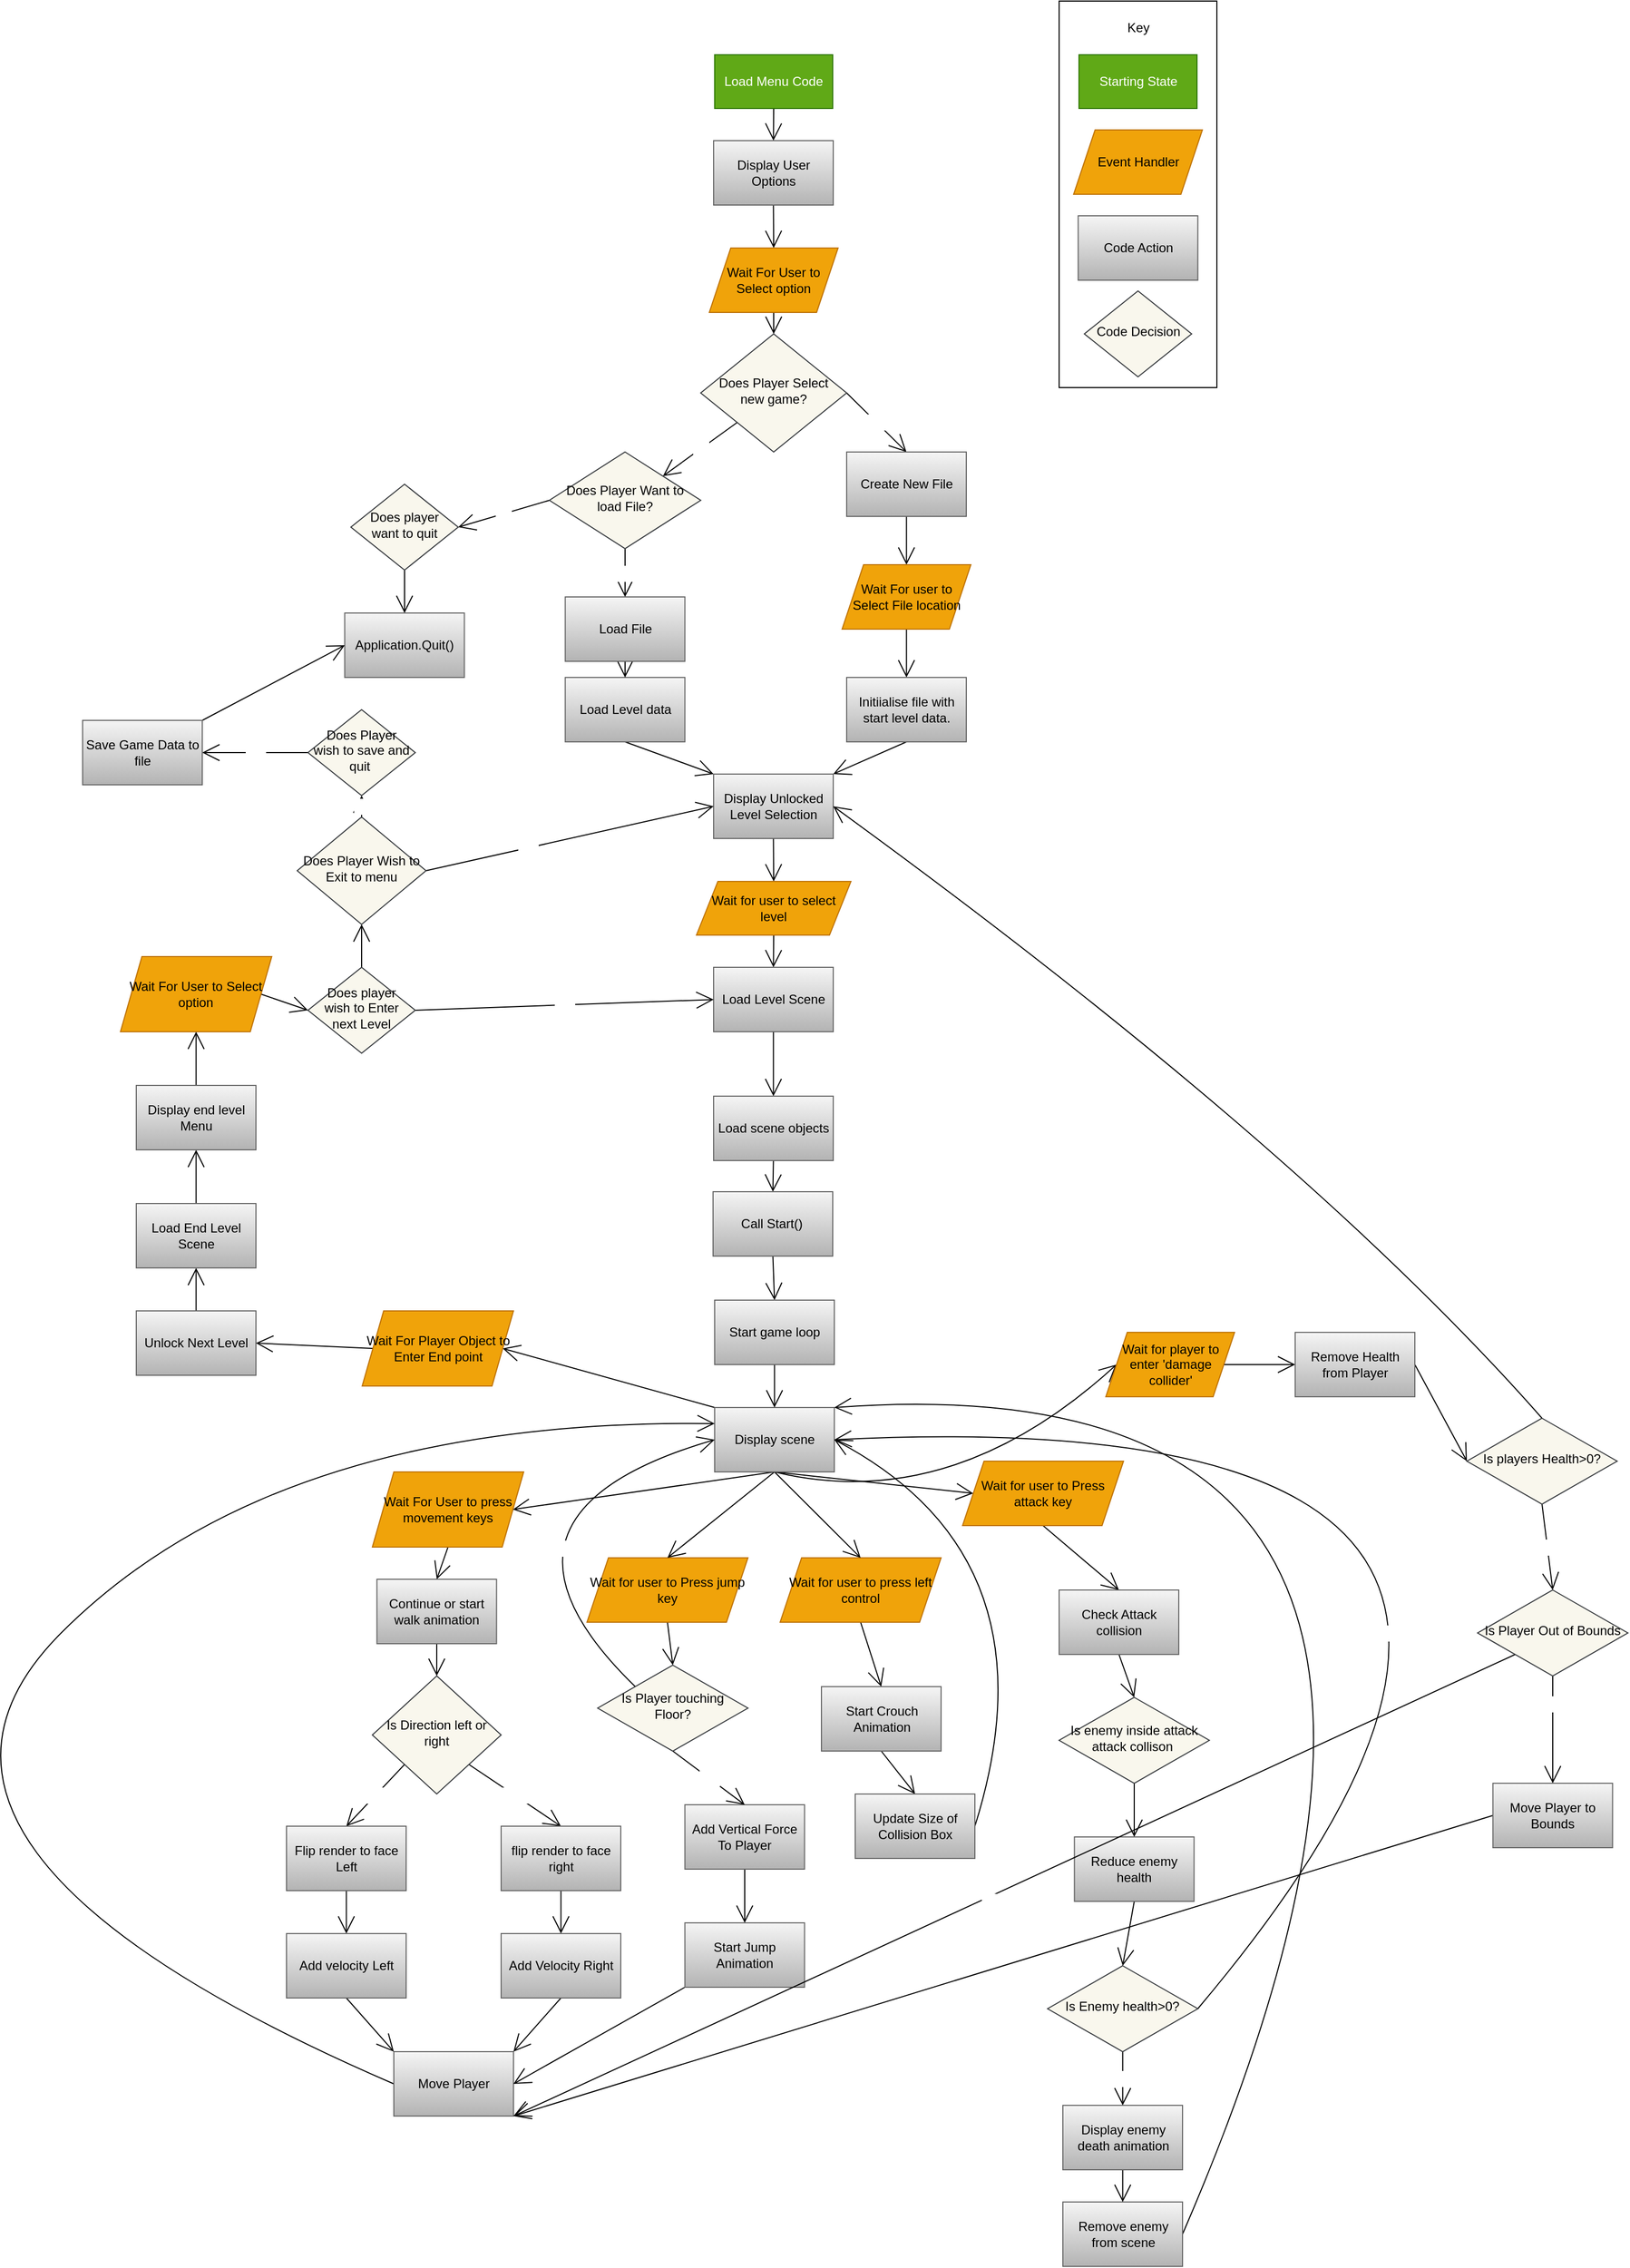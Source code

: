 <mxfile version="17.2.2" type="device"><diagram id="C5RBs43oDa-KdzZeNtuy" name="Page-1"><mxGraphModel dx="3917" dy="2535" grid="1" gridSize="10" guides="1" tooltips="1" connect="1" arrows="1" fold="1" page="1" pageScale="1" pageWidth="827" pageHeight="1169" math="0" shadow="0"><root><mxCell id="WIyWlLk6GJQsqaUBKTNV-0"/><mxCell id="WIyWlLk6GJQsqaUBKTNV-1" parent="WIyWlLk6GJQsqaUBKTNV-0"/><mxCell id="HS9FCWFNLbsBkN2_OsUI-2" value="" style="rounded=0;whiteSpace=wrap;html=1;hachureGap=4;" vertex="1" parent="WIyWlLk6GJQsqaUBKTNV-1"><mxGeometry x="680" width="147" height="360" as="geometry"/></mxCell><mxCell id="HS9FCWFNLbsBkN2_OsUI-0" value="Event Handler" style="shape=parallelogram;perimeter=parallelogramPerimeter;whiteSpace=wrap;html=1;fixedSize=1;hachureGap=4;fillColor=#f0a30a;fontColor=#000000;strokeColor=#BD7000;" vertex="1" parent="WIyWlLk6GJQsqaUBKTNV-1"><mxGeometry x="693.5" y="120" width="120" height="60" as="geometry"/></mxCell><mxCell id="HS9FCWFNLbsBkN2_OsUI-1" value="Starting State" style="rounded=0;whiteSpace=wrap;html=1;hachureGap=4;fillColor=#60a917;fontColor=#ffffff;strokeColor=#2D7600;" vertex="1" parent="WIyWlLk6GJQsqaUBKTNV-1"><mxGeometry x="698.5" y="50" width="110" height="50" as="geometry"/></mxCell><mxCell id="HS9FCWFNLbsBkN2_OsUI-3" value="Key" style="text;strokeColor=none;fillColor=none;html=1;align=center;verticalAlign=middle;whiteSpace=wrap;rounded=0;hachureGap=4;" vertex="1" parent="WIyWlLk6GJQsqaUBKTNV-1"><mxGeometry x="723.5" y="10" width="60" height="30" as="geometry"/></mxCell><mxCell id="HS9FCWFNLbsBkN2_OsUI-5" value="&lt;font color=&quot;#000000&quot;&gt;Code Action&lt;/font&gt;" style="rounded=0;whiteSpace=wrap;html=1;hachureGap=4;fillColor=#f5f5f5;gradientColor=#b3b3b3;strokeColor=#666666;" vertex="1" parent="WIyWlLk6GJQsqaUBKTNV-1"><mxGeometry x="697.75" y="200" width="111.5" height="60" as="geometry"/></mxCell><mxCell id="HS9FCWFNLbsBkN2_OsUI-6" value="&lt;font color=&quot;#000000&quot;&gt;Code Decision&lt;/font&gt;" style="rhombus;whiteSpace=wrap;html=1;shadow=0;fontFamily=Helvetica;fontSize=12;align=center;strokeWidth=1;spacing=6;spacingTop=-4;fillColor=#f9f7ed;strokeColor=#36393d;" vertex="1" parent="WIyWlLk6GJQsqaUBKTNV-1"><mxGeometry x="703.5" y="270" width="100" height="80" as="geometry"/></mxCell><mxCell id="HS9FCWFNLbsBkN2_OsUI-10" style="edgeStyle=none;curved=1;rounded=0;orthogonalLoop=1;jettySize=auto;html=1;exitX=0.5;exitY=1;exitDx=0;exitDy=0;entryX=0.5;entryY=0;entryDx=0;entryDy=0;fontColor=#000000;endArrow=open;startSize=14;endSize=14;sourcePerimeterSpacing=8;targetPerimeterSpacing=8;" edge="1" parent="WIyWlLk6GJQsqaUBKTNV-1" source="HS9FCWFNLbsBkN2_OsUI-7" target="HS9FCWFNLbsBkN2_OsUI-8"><mxGeometry relative="1" as="geometry"/></mxCell><mxCell id="HS9FCWFNLbsBkN2_OsUI-7" value="Load Menu Code" style="rounded=0;whiteSpace=wrap;html=1;hachureGap=4;fillColor=#60a917;fontColor=#ffffff;strokeColor=#2D7600;" vertex="1" parent="WIyWlLk6GJQsqaUBKTNV-1"><mxGeometry x="359" y="50" width="110" height="50" as="geometry"/></mxCell><mxCell id="HS9FCWFNLbsBkN2_OsUI-11" style="edgeStyle=none;curved=1;rounded=0;orthogonalLoop=1;jettySize=auto;html=1;exitX=0.5;exitY=1;exitDx=0;exitDy=0;entryX=0.5;entryY=0;entryDx=0;entryDy=0;fontColor=#000000;endArrow=open;startSize=14;endSize=14;sourcePerimeterSpacing=8;targetPerimeterSpacing=8;" edge="1" parent="WIyWlLk6GJQsqaUBKTNV-1" source="HS9FCWFNLbsBkN2_OsUI-8" target="HS9FCWFNLbsBkN2_OsUI-9"><mxGeometry relative="1" as="geometry"/></mxCell><mxCell id="HS9FCWFNLbsBkN2_OsUI-8" value="&lt;font color=&quot;#000000&quot;&gt;Display User Options&lt;/font&gt;" style="rounded=0;whiteSpace=wrap;html=1;hachureGap=4;fillColor=#f5f5f5;gradientColor=#b3b3b3;strokeColor=#666666;" vertex="1" parent="WIyWlLk6GJQsqaUBKTNV-1"><mxGeometry x="358" y="130" width="111.5" height="60" as="geometry"/></mxCell><mxCell id="HS9FCWFNLbsBkN2_OsUI-16" style="edgeStyle=none;curved=1;rounded=0;orthogonalLoop=1;jettySize=auto;html=1;exitX=0.5;exitY=1;exitDx=0;exitDy=0;entryX=0.5;entryY=0;entryDx=0;entryDy=0;fontSize=12;fontColor=none;endArrow=open;startSize=14;endSize=14;sourcePerimeterSpacing=8;targetPerimeterSpacing=8;" edge="1" parent="WIyWlLk6GJQsqaUBKTNV-1" source="HS9FCWFNLbsBkN2_OsUI-9" target="HS9FCWFNLbsBkN2_OsUI-14"><mxGeometry relative="1" as="geometry"/></mxCell><mxCell id="HS9FCWFNLbsBkN2_OsUI-9" value="Wait For User to Select option" style="shape=parallelogram;perimeter=parallelogramPerimeter;whiteSpace=wrap;html=1;fixedSize=1;hachureGap=4;fillColor=#f0a30a;fontColor=#000000;strokeColor=#BD7000;" vertex="1" parent="WIyWlLk6GJQsqaUBKTNV-1"><mxGeometry x="354" y="230" width="120" height="60" as="geometry"/></mxCell><mxCell id="HS9FCWFNLbsBkN2_OsUI-18" value="&lt;font color=&quot;#ffffff&quot;&gt;Yes&lt;/font&gt;" style="edgeStyle=none;curved=1;rounded=0;orthogonalLoop=1;jettySize=auto;html=1;exitX=1;exitY=0.5;exitDx=0;exitDy=0;entryX=0.5;entryY=0;entryDx=0;entryDy=0;fontSize=12;fontColor=none;endArrow=open;startSize=14;endSize=14;sourcePerimeterSpacing=8;targetPerimeterSpacing=8;" edge="1" parent="WIyWlLk6GJQsqaUBKTNV-1" source="HS9FCWFNLbsBkN2_OsUI-14" target="HS9FCWFNLbsBkN2_OsUI-17"><mxGeometry relative="1" as="geometry"/></mxCell><mxCell id="HS9FCWFNLbsBkN2_OsUI-21" value="No" style="edgeStyle=none;curved=1;rounded=0;orthogonalLoop=1;jettySize=auto;html=1;exitX=0;exitY=1;exitDx=0;exitDy=0;entryX=1;entryY=0;entryDx=0;entryDy=0;fontSize=12;fontColor=#FFFFFF;endArrow=open;startSize=14;endSize=14;sourcePerimeterSpacing=8;targetPerimeterSpacing=8;" edge="1" parent="WIyWlLk6GJQsqaUBKTNV-1" source="HS9FCWFNLbsBkN2_OsUI-14" target="HS9FCWFNLbsBkN2_OsUI-20"><mxGeometry relative="1" as="geometry"/></mxCell><mxCell id="HS9FCWFNLbsBkN2_OsUI-14" value="&lt;font color=&quot;#000000&quot;&gt;Does Player Select new game?&lt;/font&gt;" style="rhombus;whiteSpace=wrap;html=1;shadow=0;fontFamily=Helvetica;fontSize=12;align=center;strokeWidth=1;spacing=6;spacingTop=-4;fillColor=#f9f7ed;strokeColor=#36393d;" vertex="1" parent="WIyWlLk6GJQsqaUBKTNV-1"><mxGeometry x="346" y="310" width="136" height="110" as="geometry"/></mxCell><mxCell id="HS9FCWFNLbsBkN2_OsUI-31" style="edgeStyle=none;curved=1;rounded=0;orthogonalLoop=1;jettySize=auto;html=1;exitX=0.5;exitY=1;exitDx=0;exitDy=0;entryX=0.5;entryY=0;entryDx=0;entryDy=0;fontSize=12;fontColor=#FFFFFF;endArrow=open;startSize=14;endSize=14;sourcePerimeterSpacing=8;targetPerimeterSpacing=8;" edge="1" parent="WIyWlLk6GJQsqaUBKTNV-1" source="HS9FCWFNLbsBkN2_OsUI-17" target="HS9FCWFNLbsBkN2_OsUI-29"><mxGeometry relative="1" as="geometry"/></mxCell><mxCell id="HS9FCWFNLbsBkN2_OsUI-17" value="&lt;font color=&quot;#000000&quot;&gt;Create New File&lt;/font&gt;" style="rounded=0;whiteSpace=wrap;html=1;hachureGap=4;fillColor=#f5f5f5;gradientColor=#b3b3b3;strokeColor=#666666;" vertex="1" parent="WIyWlLk6GJQsqaUBKTNV-1"><mxGeometry x="482" y="420" width="111.5" height="60" as="geometry"/></mxCell><mxCell id="HS9FCWFNLbsBkN2_OsUI-38" style="edgeStyle=none;curved=1;rounded=0;orthogonalLoop=1;jettySize=auto;html=1;exitX=0.5;exitY=1;exitDx=0;exitDy=0;entryX=0;entryY=0;entryDx=0;entryDy=0;fontSize=12;fontColor=#FFFFFF;endArrow=open;startSize=14;endSize=14;sourcePerimeterSpacing=8;targetPerimeterSpacing=8;" edge="1" parent="WIyWlLk6GJQsqaUBKTNV-1" source="HS9FCWFNLbsBkN2_OsUI-19" target="HS9FCWFNLbsBkN2_OsUI-36"><mxGeometry relative="1" as="geometry"/></mxCell><mxCell id="HS9FCWFNLbsBkN2_OsUI-19" value="&lt;font color=&quot;#000000&quot;&gt;Load Level data&lt;/font&gt;" style="rounded=0;whiteSpace=wrap;html=1;hachureGap=4;fillColor=#f5f5f5;gradientColor=#b3b3b3;strokeColor=#666666;" vertex="1" parent="WIyWlLk6GJQsqaUBKTNV-1"><mxGeometry x="219.75" y="630" width="111.5" height="60" as="geometry"/></mxCell><mxCell id="HS9FCWFNLbsBkN2_OsUI-23" value="Yes" style="edgeStyle=none;curved=1;rounded=0;orthogonalLoop=1;jettySize=auto;html=1;exitX=0.5;exitY=1;exitDx=0;exitDy=0;entryX=0.5;entryY=0;entryDx=0;entryDy=0;fontSize=12;fontColor=#FFFFFF;endArrow=open;startSize=14;endSize=14;sourcePerimeterSpacing=8;targetPerimeterSpacing=8;" edge="1" parent="WIyWlLk6GJQsqaUBKTNV-1" source="HS9FCWFNLbsBkN2_OsUI-20" target="HS9FCWFNLbsBkN2_OsUI-22"><mxGeometry relative="1" as="geometry"/></mxCell><mxCell id="HS9FCWFNLbsBkN2_OsUI-26" value="No" style="edgeStyle=none;curved=1;rounded=0;orthogonalLoop=1;jettySize=auto;html=1;exitX=0;exitY=0.5;exitDx=0;exitDy=0;entryX=1;entryY=0.5;entryDx=0;entryDy=0;fontSize=12;fontColor=#FFFFFF;endArrow=open;startSize=14;endSize=14;sourcePerimeterSpacing=8;targetPerimeterSpacing=8;" edge="1" parent="WIyWlLk6GJQsqaUBKTNV-1" source="HS9FCWFNLbsBkN2_OsUI-20" target="HS9FCWFNLbsBkN2_OsUI-24"><mxGeometry relative="1" as="geometry"/></mxCell><mxCell id="HS9FCWFNLbsBkN2_OsUI-20" value="&lt;font color=&quot;#000000&quot;&gt;Does Player Want to load File?&lt;/font&gt;" style="rhombus;whiteSpace=wrap;html=1;shadow=0;fontFamily=Helvetica;fontSize=12;align=center;strokeWidth=1;spacing=6;spacingTop=-4;fillColor=#f9f7ed;strokeColor=#36393d;" vertex="1" parent="WIyWlLk6GJQsqaUBKTNV-1"><mxGeometry x="205" y="420" width="141" height="90" as="geometry"/></mxCell><mxCell id="HS9FCWFNLbsBkN2_OsUI-35" style="edgeStyle=none;curved=1;rounded=0;orthogonalLoop=1;jettySize=auto;html=1;exitX=0.5;exitY=1;exitDx=0;exitDy=0;entryX=0.5;entryY=0;entryDx=0;entryDy=0;fontSize=12;fontColor=#FFFFFF;endArrow=open;startSize=14;endSize=14;sourcePerimeterSpacing=8;targetPerimeterSpacing=8;" edge="1" parent="WIyWlLk6GJQsqaUBKTNV-1" source="HS9FCWFNLbsBkN2_OsUI-22" target="HS9FCWFNLbsBkN2_OsUI-19"><mxGeometry relative="1" as="geometry"/></mxCell><mxCell id="HS9FCWFNLbsBkN2_OsUI-22" value="&lt;font color=&quot;#000000&quot;&gt;Load File&lt;/font&gt;" style="rounded=0;whiteSpace=wrap;html=1;hachureGap=4;fillColor=#f5f5f5;gradientColor=#b3b3b3;strokeColor=#666666;" vertex="1" parent="WIyWlLk6GJQsqaUBKTNV-1"><mxGeometry x="219.75" y="555" width="111.5" height="60" as="geometry"/></mxCell><mxCell id="HS9FCWFNLbsBkN2_OsUI-28" style="edgeStyle=none;curved=1;rounded=0;orthogonalLoop=1;jettySize=auto;html=1;exitX=0.5;exitY=1;exitDx=0;exitDy=0;entryX=0.5;entryY=0;entryDx=0;entryDy=0;fontSize=12;fontColor=#FFFFFF;endArrow=open;startSize=14;endSize=14;sourcePerimeterSpacing=8;targetPerimeterSpacing=8;" edge="1" parent="WIyWlLk6GJQsqaUBKTNV-1" source="HS9FCWFNLbsBkN2_OsUI-24" target="HS9FCWFNLbsBkN2_OsUI-27"><mxGeometry relative="1" as="geometry"/></mxCell><mxCell id="HS9FCWFNLbsBkN2_OsUI-24" value="&lt;font color=&quot;#000000&quot;&gt;Does player want to quit&lt;/font&gt;" style="rhombus;whiteSpace=wrap;html=1;shadow=0;fontFamily=Helvetica;fontSize=12;align=center;strokeWidth=1;spacing=6;spacingTop=-4;fillColor=#f9f7ed;strokeColor=#36393d;" vertex="1" parent="WIyWlLk6GJQsqaUBKTNV-1"><mxGeometry x="20" y="450" width="100" height="80" as="geometry"/></mxCell><mxCell id="HS9FCWFNLbsBkN2_OsUI-27" value="&lt;font color=&quot;#000000&quot;&gt;Application.Quit()&lt;/font&gt;" style="rounded=0;whiteSpace=wrap;html=1;hachureGap=4;fillColor=#f5f5f5;gradientColor=#b3b3b3;strokeColor=#666666;" vertex="1" parent="WIyWlLk6GJQsqaUBKTNV-1"><mxGeometry x="14.25" y="570" width="111.5" height="60" as="geometry"/></mxCell><mxCell id="HS9FCWFNLbsBkN2_OsUI-34" style="edgeStyle=none;curved=1;rounded=0;orthogonalLoop=1;jettySize=auto;html=1;exitX=0.5;exitY=1;exitDx=0;exitDy=0;entryX=0.5;entryY=0;entryDx=0;entryDy=0;fontSize=12;fontColor=#FFFFFF;endArrow=open;startSize=14;endSize=14;sourcePerimeterSpacing=8;targetPerimeterSpacing=8;" edge="1" parent="WIyWlLk6GJQsqaUBKTNV-1" source="HS9FCWFNLbsBkN2_OsUI-29" target="HS9FCWFNLbsBkN2_OsUI-33"><mxGeometry relative="1" as="geometry"/></mxCell><mxCell id="HS9FCWFNLbsBkN2_OsUI-29" value="Wait For user to Select File location" style="shape=parallelogram;perimeter=parallelogramPerimeter;whiteSpace=wrap;html=1;fixedSize=1;hachureGap=4;fillColor=#f0a30a;fontColor=#000000;strokeColor=#BD7000;" vertex="1" parent="WIyWlLk6GJQsqaUBKTNV-1"><mxGeometry x="477.75" y="525" width="120" height="60" as="geometry"/></mxCell><mxCell id="HS9FCWFNLbsBkN2_OsUI-37" style="edgeStyle=none;curved=1;rounded=0;orthogonalLoop=1;jettySize=auto;html=1;exitX=0.5;exitY=1;exitDx=0;exitDy=0;entryX=1;entryY=0;entryDx=0;entryDy=0;fontSize=12;fontColor=#FFFFFF;endArrow=open;startSize=14;endSize=14;sourcePerimeterSpacing=8;targetPerimeterSpacing=8;" edge="1" parent="WIyWlLk6GJQsqaUBKTNV-1" source="HS9FCWFNLbsBkN2_OsUI-33" target="HS9FCWFNLbsBkN2_OsUI-36"><mxGeometry relative="1" as="geometry"/></mxCell><mxCell id="HS9FCWFNLbsBkN2_OsUI-33" value="&lt;font color=&quot;#000000&quot;&gt;Initiialise file with start level data.&lt;/font&gt;" style="rounded=0;whiteSpace=wrap;html=1;hachureGap=4;fillColor=#f5f5f5;gradientColor=#b3b3b3;strokeColor=#666666;" vertex="1" parent="WIyWlLk6GJQsqaUBKTNV-1"><mxGeometry x="482" y="630" width="111.5" height="60" as="geometry"/></mxCell><mxCell id="HS9FCWFNLbsBkN2_OsUI-40" style="edgeStyle=none;curved=1;rounded=0;orthogonalLoop=1;jettySize=auto;html=1;exitX=0.5;exitY=1;exitDx=0;exitDy=0;entryX=0.5;entryY=0;entryDx=0;entryDy=0;fontSize=12;fontColor=#FFFFFF;endArrow=open;startSize=14;endSize=14;sourcePerimeterSpacing=8;targetPerimeterSpacing=8;" edge="1" parent="WIyWlLk6GJQsqaUBKTNV-1" source="HS9FCWFNLbsBkN2_OsUI-36" target="HS9FCWFNLbsBkN2_OsUI-39"><mxGeometry relative="1" as="geometry"/></mxCell><mxCell id="HS9FCWFNLbsBkN2_OsUI-36" value="&lt;font color=&quot;#000000&quot;&gt;Display Unlocked Level Selection&lt;/font&gt;" style="rounded=0;whiteSpace=wrap;html=1;hachureGap=4;fillColor=#f5f5f5;gradientColor=#b3b3b3;strokeColor=#666666;" vertex="1" parent="WIyWlLk6GJQsqaUBKTNV-1"><mxGeometry x="358" y="720" width="111.5" height="60" as="geometry"/></mxCell><mxCell id="HS9FCWFNLbsBkN2_OsUI-42" style="edgeStyle=none;curved=1;rounded=0;orthogonalLoop=1;jettySize=auto;html=1;exitX=0.5;exitY=1;exitDx=0;exitDy=0;entryX=0.5;entryY=0;entryDx=0;entryDy=0;fontSize=12;fontColor=#FFFFFF;endArrow=open;startSize=14;endSize=14;sourcePerimeterSpacing=8;targetPerimeterSpacing=8;" edge="1" parent="WIyWlLk6GJQsqaUBKTNV-1" source="HS9FCWFNLbsBkN2_OsUI-39" target="HS9FCWFNLbsBkN2_OsUI-41"><mxGeometry relative="1" as="geometry"/></mxCell><mxCell id="HS9FCWFNLbsBkN2_OsUI-39" value="Wait for user to select level" style="shape=parallelogram;perimeter=parallelogramPerimeter;whiteSpace=wrap;html=1;fixedSize=1;hachureGap=4;fillColor=#f0a30a;fontColor=#000000;strokeColor=#BD7000;" vertex="1" parent="WIyWlLk6GJQsqaUBKTNV-1"><mxGeometry x="342" y="820" width="144" height="50" as="geometry"/></mxCell><mxCell id="HS9FCWFNLbsBkN2_OsUI-47" style="edgeStyle=none;curved=1;rounded=0;orthogonalLoop=1;jettySize=auto;html=1;exitX=0.5;exitY=1;exitDx=0;exitDy=0;entryX=0.5;entryY=0;entryDx=0;entryDy=0;fontSize=12;fontColor=#FFFFFF;endArrow=open;startSize=14;endSize=14;sourcePerimeterSpacing=8;targetPerimeterSpacing=8;" edge="1" parent="WIyWlLk6GJQsqaUBKTNV-1" source="HS9FCWFNLbsBkN2_OsUI-41" target="HS9FCWFNLbsBkN2_OsUI-46"><mxGeometry relative="1" as="geometry"/></mxCell><mxCell id="HS9FCWFNLbsBkN2_OsUI-41" value="&lt;font color=&quot;#000000&quot;&gt;Load Level Scene&lt;/font&gt;" style="rounded=0;whiteSpace=wrap;html=1;hachureGap=4;fillColor=#f5f5f5;gradientColor=#b3b3b3;strokeColor=#666666;" vertex="1" parent="WIyWlLk6GJQsqaUBKTNV-1"><mxGeometry x="358" y="900" width="111.5" height="60" as="geometry"/></mxCell><mxCell id="HS9FCWFNLbsBkN2_OsUI-99" style="edgeStyle=none;curved=1;rounded=0;orthogonalLoop=1;jettySize=auto;html=1;exitX=0.5;exitY=1;exitDx=0;exitDy=0;entryX=0.5;entryY=0;entryDx=0;entryDy=0;fontSize=12;fontColor=#000000;endArrow=open;startSize=14;endSize=14;sourcePerimeterSpacing=8;targetPerimeterSpacing=8;" edge="1" parent="WIyWlLk6GJQsqaUBKTNV-1" source="HS9FCWFNLbsBkN2_OsUI-43" target="HS9FCWFNLbsBkN2_OsUI-98"><mxGeometry relative="1" as="geometry"/></mxCell><mxCell id="HS9FCWFNLbsBkN2_OsUI-43" value="Wait For User to press movement keys" style="shape=parallelogram;perimeter=parallelogramPerimeter;whiteSpace=wrap;html=1;fixedSize=1;hachureGap=4;fillColor=#f0a30a;fontColor=#000000;strokeColor=#BD7000;" vertex="1" parent="WIyWlLk6GJQsqaUBKTNV-1"><mxGeometry x="40" y="1370" width="141" height="70" as="geometry"/></mxCell><mxCell id="HS9FCWFNLbsBkN2_OsUI-94" style="edgeStyle=none;curved=1;rounded=0;orthogonalLoop=1;jettySize=auto;html=1;exitX=0.5;exitY=1;exitDx=0;exitDy=0;entryX=0.5;entryY=0;entryDx=0;entryDy=0;fontSize=12;fontColor=#000000;endArrow=open;startSize=14;endSize=14;sourcePerimeterSpacing=8;targetPerimeterSpacing=8;" edge="1" parent="WIyWlLk6GJQsqaUBKTNV-1" source="HS9FCWFNLbsBkN2_OsUI-44" target="HS9FCWFNLbsBkN2_OsUI-93"><mxGeometry relative="1" as="geometry"/></mxCell><mxCell id="HS9FCWFNLbsBkN2_OsUI-44" value="Wait for user to press left control" style="shape=parallelogram;perimeter=parallelogramPerimeter;whiteSpace=wrap;html=1;fixedSize=1;hachureGap=4;fillColor=#f0a30a;fontColor=#000000;strokeColor=#BD7000;" vertex="1" parent="WIyWlLk6GJQsqaUBKTNV-1"><mxGeometry x="420" y="1450" width="150" height="60" as="geometry"/></mxCell><mxCell id="HS9FCWFNLbsBkN2_OsUI-91" style="edgeStyle=none;curved=1;rounded=0;orthogonalLoop=1;jettySize=auto;html=1;exitX=0.5;exitY=1;exitDx=0;exitDy=0;entryX=0.5;entryY=0;entryDx=0;entryDy=0;fontSize=12;fontColor=#000000;endArrow=open;startSize=14;endSize=14;sourcePerimeterSpacing=8;targetPerimeterSpacing=8;" edge="1" parent="WIyWlLk6GJQsqaUBKTNV-1" source="HS9FCWFNLbsBkN2_OsUI-45" target="HS9FCWFNLbsBkN2_OsUI-84"><mxGeometry relative="1" as="geometry"/></mxCell><mxCell id="HS9FCWFNLbsBkN2_OsUI-45" value="Wait for user to Press jump key" style="shape=parallelogram;perimeter=parallelogramPerimeter;whiteSpace=wrap;html=1;fixedSize=1;hachureGap=4;fillColor=#f0a30a;fontColor=#000000;strokeColor=#BD7000;" vertex="1" parent="WIyWlLk6GJQsqaUBKTNV-1"><mxGeometry x="240" y="1450" width="150" height="60" as="geometry"/></mxCell><mxCell id="HS9FCWFNLbsBkN2_OsUI-49" style="edgeStyle=none;curved=1;rounded=0;orthogonalLoop=1;jettySize=auto;html=1;exitX=0.5;exitY=1;exitDx=0;exitDy=0;entryX=0.5;entryY=0;entryDx=0;entryDy=0;fontSize=12;fontColor=#FFFFFF;endArrow=open;startSize=14;endSize=14;sourcePerimeterSpacing=8;targetPerimeterSpacing=8;" edge="1" parent="WIyWlLk6GJQsqaUBKTNV-1" source="HS9FCWFNLbsBkN2_OsUI-46" target="HS9FCWFNLbsBkN2_OsUI-48"><mxGeometry relative="1" as="geometry"/></mxCell><mxCell id="HS9FCWFNLbsBkN2_OsUI-46" value="&lt;font color=&quot;#000000&quot;&gt;Load scene objects&lt;/font&gt;" style="rounded=0;whiteSpace=wrap;html=1;hachureGap=4;fillColor=#f5f5f5;gradientColor=#b3b3b3;strokeColor=#666666;" vertex="1" parent="WIyWlLk6GJQsqaUBKTNV-1"><mxGeometry x="358" y="1020" width="111.5" height="60" as="geometry"/></mxCell><mxCell id="HS9FCWFNLbsBkN2_OsUI-56" style="edgeStyle=none;curved=1;rounded=0;orthogonalLoop=1;jettySize=auto;html=1;exitX=0.5;exitY=1;exitDx=0;exitDy=0;entryX=0.5;entryY=0;entryDx=0;entryDy=0;fontSize=12;fontColor=#FFFFFF;endArrow=open;startSize=14;endSize=14;sourcePerimeterSpacing=8;targetPerimeterSpacing=8;" edge="1" parent="WIyWlLk6GJQsqaUBKTNV-1" source="HS9FCWFNLbsBkN2_OsUI-48" target="HS9FCWFNLbsBkN2_OsUI-55"><mxGeometry relative="1" as="geometry"/></mxCell><mxCell id="HS9FCWFNLbsBkN2_OsUI-48" value="&lt;font color=&quot;#000000&quot;&gt;Call Start()&amp;nbsp;&lt;/font&gt;" style="rounded=0;whiteSpace=wrap;html=1;hachureGap=4;fillColor=#f5f5f5;gradientColor=#b3b3b3;strokeColor=#666666;" vertex="1" parent="WIyWlLk6GJQsqaUBKTNV-1"><mxGeometry x="357.5" y="1109" width="111.5" height="60" as="geometry"/></mxCell><mxCell id="HS9FCWFNLbsBkN2_OsUI-53" style="edgeStyle=none;curved=1;rounded=0;orthogonalLoop=1;jettySize=auto;html=1;exitX=0.5;exitY=1;exitDx=0;exitDy=0;entryX=0.5;entryY=0;entryDx=0;entryDy=0;fontSize=12;fontColor=#FFFFFF;endArrow=open;startSize=14;endSize=14;sourcePerimeterSpacing=8;targetPerimeterSpacing=8;" edge="1" parent="WIyWlLk6GJQsqaUBKTNV-1" source="HS9FCWFNLbsBkN2_OsUI-50" target="HS9FCWFNLbsBkN2_OsUI-44"><mxGeometry relative="1" as="geometry"/></mxCell><mxCell id="HS9FCWFNLbsBkN2_OsUI-54" style="edgeStyle=none;curved=1;rounded=0;orthogonalLoop=1;jettySize=auto;html=1;exitX=0.5;exitY=1;exitDx=0;exitDy=0;entryX=0.5;entryY=0;entryDx=0;entryDy=0;fontSize=12;fontColor=#FFFFFF;endArrow=open;startSize=14;endSize=14;sourcePerimeterSpacing=8;targetPerimeterSpacing=8;" edge="1" parent="WIyWlLk6GJQsqaUBKTNV-1" source="HS9FCWFNLbsBkN2_OsUI-50" target="HS9FCWFNLbsBkN2_OsUI-45"><mxGeometry relative="1" as="geometry"/></mxCell><mxCell id="HS9FCWFNLbsBkN2_OsUI-59" style="edgeStyle=none;curved=1;rounded=0;orthogonalLoop=1;jettySize=auto;html=1;exitX=0.5;exitY=1;exitDx=0;exitDy=0;entryX=0;entryY=0.5;entryDx=0;entryDy=0;fontSize=12;fontColor=#FFFFFF;endArrow=open;startSize=14;endSize=14;sourcePerimeterSpacing=8;targetPerimeterSpacing=8;" edge="1" parent="WIyWlLk6GJQsqaUBKTNV-1" source="HS9FCWFNLbsBkN2_OsUI-50" target="HS9FCWFNLbsBkN2_OsUI-58"><mxGeometry relative="1" as="geometry"/></mxCell><mxCell id="HS9FCWFNLbsBkN2_OsUI-62" style="edgeStyle=none;curved=1;rounded=0;orthogonalLoop=1;jettySize=auto;html=1;exitX=0.5;exitY=1;exitDx=0;exitDy=0;entryX=1;entryY=0.5;entryDx=0;entryDy=0;fontSize=12;fontColor=#FFFFFF;endArrow=open;startSize=14;endSize=14;sourcePerimeterSpacing=8;targetPerimeterSpacing=8;" edge="1" parent="WIyWlLk6GJQsqaUBKTNV-1" source="HS9FCWFNLbsBkN2_OsUI-50" target="HS9FCWFNLbsBkN2_OsUI-43"><mxGeometry relative="1" as="geometry"/></mxCell><mxCell id="HS9FCWFNLbsBkN2_OsUI-117" style="edgeStyle=none;curved=1;rounded=0;orthogonalLoop=1;jettySize=auto;html=1;exitX=0.5;exitY=1;exitDx=0;exitDy=0;entryX=0;entryY=0.5;entryDx=0;entryDy=0;fontSize=12;fontColor=#FFFFFF;endArrow=open;startSize=14;endSize=14;sourcePerimeterSpacing=8;targetPerimeterSpacing=8;" edge="1" parent="WIyWlLk6GJQsqaUBKTNV-1" source="HS9FCWFNLbsBkN2_OsUI-50" target="HS9FCWFNLbsBkN2_OsUI-116"><mxGeometry relative="1" as="geometry"><Array as="points"><mxPoint x="580" y="1410"/></Array></mxGeometry></mxCell><mxCell id="HS9FCWFNLbsBkN2_OsUI-149" style="edgeStyle=none;curved=1;rounded=0;orthogonalLoop=1;jettySize=auto;html=1;exitX=0;exitY=0;exitDx=0;exitDy=0;entryX=1;entryY=0.5;entryDx=0;entryDy=0;fontSize=12;fontColor=#FFFFFF;endArrow=open;startSize=14;endSize=14;sourcePerimeterSpacing=8;targetPerimeterSpacing=8;" edge="1" parent="WIyWlLk6GJQsqaUBKTNV-1" source="HS9FCWFNLbsBkN2_OsUI-50" target="HS9FCWFNLbsBkN2_OsUI-148"><mxGeometry relative="1" as="geometry"/></mxCell><mxCell id="HS9FCWFNLbsBkN2_OsUI-50" value="&lt;font color=&quot;#000000&quot;&gt;Display scene&lt;/font&gt;" style="rounded=0;whiteSpace=wrap;html=1;hachureGap=4;fillColor=#f5f5f5;gradientColor=#b3b3b3;strokeColor=#666666;" vertex="1" parent="WIyWlLk6GJQsqaUBKTNV-1"><mxGeometry x="359" y="1310" width="111.5" height="60" as="geometry"/></mxCell><mxCell id="HS9FCWFNLbsBkN2_OsUI-57" style="edgeStyle=none;curved=1;rounded=0;orthogonalLoop=1;jettySize=auto;html=1;exitX=0.5;exitY=1;exitDx=0;exitDy=0;entryX=0.5;entryY=0;entryDx=0;entryDy=0;fontSize=12;fontColor=#FFFFFF;endArrow=open;startSize=14;endSize=14;sourcePerimeterSpacing=8;targetPerimeterSpacing=8;" edge="1" parent="WIyWlLk6GJQsqaUBKTNV-1" source="HS9FCWFNLbsBkN2_OsUI-55" target="HS9FCWFNLbsBkN2_OsUI-50"><mxGeometry relative="1" as="geometry"/></mxCell><mxCell id="HS9FCWFNLbsBkN2_OsUI-55" value="&lt;font color=&quot;#000000&quot;&gt;Start game loop&lt;/font&gt;" style="rounded=0;whiteSpace=wrap;html=1;hachureGap=4;fillColor=#f5f5f5;gradientColor=#b3b3b3;strokeColor=#666666;" vertex="1" parent="WIyWlLk6GJQsqaUBKTNV-1"><mxGeometry x="359" y="1210" width="111.5" height="60" as="geometry"/></mxCell><mxCell id="HS9FCWFNLbsBkN2_OsUI-102" style="edgeStyle=none;curved=1;rounded=0;orthogonalLoop=1;jettySize=auto;html=1;exitX=0.5;exitY=1;exitDx=0;exitDy=0;entryX=0.5;entryY=0;entryDx=0;entryDy=0;fontSize=12;fontColor=#000000;endArrow=open;startSize=14;endSize=14;sourcePerimeterSpacing=8;targetPerimeterSpacing=8;" edge="1" parent="WIyWlLk6GJQsqaUBKTNV-1" source="HS9FCWFNLbsBkN2_OsUI-58" target="HS9FCWFNLbsBkN2_OsUI-101"><mxGeometry relative="1" as="geometry"/></mxCell><mxCell id="HS9FCWFNLbsBkN2_OsUI-58" value="Wait for user to Press attack key" style="shape=parallelogram;perimeter=parallelogramPerimeter;whiteSpace=wrap;html=1;fixedSize=1;hachureGap=4;fillColor=#f0a30a;fontColor=#000000;strokeColor=#BD7000;" vertex="1" parent="WIyWlLk6GJQsqaUBKTNV-1"><mxGeometry x="590" y="1360" width="150" height="60" as="geometry"/></mxCell><mxCell id="HS9FCWFNLbsBkN2_OsUI-146" style="edgeStyle=none;curved=1;rounded=0;orthogonalLoop=1;jettySize=auto;html=1;exitX=0;exitY=0.5;exitDx=0;exitDy=0;entryX=0;entryY=0.25;entryDx=0;entryDy=0;fontSize=12;fontColor=#FFFFFF;endArrow=open;startSize=14;endSize=14;sourcePerimeterSpacing=8;targetPerimeterSpacing=8;" edge="1" parent="WIyWlLk6GJQsqaUBKTNV-1" source="HS9FCWFNLbsBkN2_OsUI-63" target="HS9FCWFNLbsBkN2_OsUI-50"><mxGeometry relative="1" as="geometry"><Array as="points"><mxPoint x="-450" y="1720"/><mxPoint x="-50" y="1320"/></Array></mxGeometry></mxCell><mxCell id="HS9FCWFNLbsBkN2_OsUI-63" value="&lt;font color=&quot;#000000&quot;&gt;Move Player&lt;/font&gt;" style="rounded=0;whiteSpace=wrap;html=1;hachureGap=4;fillColor=#f5f5f5;gradientColor=#b3b3b3;strokeColor=#666666;" vertex="1" parent="WIyWlLk6GJQsqaUBKTNV-1"><mxGeometry x="60" y="1910" width="111.5" height="60" as="geometry"/></mxCell><mxCell id="HS9FCWFNLbsBkN2_OsUI-70" value="Left" style="edgeStyle=none;curved=1;rounded=0;orthogonalLoop=1;jettySize=auto;html=1;exitX=0;exitY=1;exitDx=0;exitDy=0;entryX=0.5;entryY=0;entryDx=0;entryDy=0;fontSize=12;fontColor=#FFFFFF;endArrow=open;startSize=14;endSize=14;sourcePerimeterSpacing=8;targetPerimeterSpacing=8;" edge="1" parent="WIyWlLk6GJQsqaUBKTNV-1" source="HS9FCWFNLbsBkN2_OsUI-67" target="HS9FCWFNLbsBkN2_OsUI-69"><mxGeometry relative="1" as="geometry"/></mxCell><mxCell id="HS9FCWFNLbsBkN2_OsUI-72" value="Right" style="edgeStyle=none;curved=1;rounded=0;orthogonalLoop=1;jettySize=auto;html=1;exitX=1;exitY=1;exitDx=0;exitDy=0;entryX=0.5;entryY=0;entryDx=0;entryDy=0;fontSize=12;fontColor=#FFFFFF;endArrow=open;startSize=14;endSize=14;sourcePerimeterSpacing=8;targetPerimeterSpacing=8;" edge="1" parent="WIyWlLk6GJQsqaUBKTNV-1" source="HS9FCWFNLbsBkN2_OsUI-67" target="HS9FCWFNLbsBkN2_OsUI-71"><mxGeometry relative="1" as="geometry"/></mxCell><mxCell id="HS9FCWFNLbsBkN2_OsUI-67" value="&lt;font color=&quot;#000000&quot;&gt;Is Direction left or right&lt;/font&gt;" style="rhombus;whiteSpace=wrap;html=1;shadow=0;fontFamily=Helvetica;fontSize=12;align=center;strokeWidth=1;spacing=6;spacingTop=-4;fillColor=#f9f7ed;strokeColor=#36393d;" vertex="1" parent="WIyWlLk6GJQsqaUBKTNV-1"><mxGeometry x="40" y="1560" width="120" height="110" as="geometry"/></mxCell><mxCell id="HS9FCWFNLbsBkN2_OsUI-76" style="edgeStyle=none;curved=1;rounded=0;orthogonalLoop=1;jettySize=auto;html=1;exitX=0.5;exitY=1;exitDx=0;exitDy=0;entryX=0.5;entryY=0;entryDx=0;entryDy=0;fontSize=12;fontColor=#FFFFFF;endArrow=open;startSize=14;endSize=14;sourcePerimeterSpacing=8;targetPerimeterSpacing=8;" edge="1" parent="WIyWlLk6GJQsqaUBKTNV-1" source="HS9FCWFNLbsBkN2_OsUI-69" target="HS9FCWFNLbsBkN2_OsUI-73"><mxGeometry relative="1" as="geometry"/></mxCell><mxCell id="HS9FCWFNLbsBkN2_OsUI-69" value="&lt;font color=&quot;#000000&quot;&gt;Flip render to face Left&lt;/font&gt;" style="rounded=0;whiteSpace=wrap;html=1;hachureGap=4;fillColor=#f5f5f5;gradientColor=#b3b3b3;strokeColor=#666666;" vertex="1" parent="WIyWlLk6GJQsqaUBKTNV-1"><mxGeometry x="-40" y="1700" width="111.5" height="60" as="geometry"/></mxCell><mxCell id="HS9FCWFNLbsBkN2_OsUI-75" style="edgeStyle=none;curved=1;rounded=0;orthogonalLoop=1;jettySize=auto;html=1;exitX=0.5;exitY=1;exitDx=0;exitDy=0;entryX=0.5;entryY=0;entryDx=0;entryDy=0;fontSize=12;fontColor=#FFFFFF;endArrow=open;startSize=14;endSize=14;sourcePerimeterSpacing=8;targetPerimeterSpacing=8;" edge="1" parent="WIyWlLk6GJQsqaUBKTNV-1" source="HS9FCWFNLbsBkN2_OsUI-71" target="HS9FCWFNLbsBkN2_OsUI-74"><mxGeometry relative="1" as="geometry"/></mxCell><mxCell id="HS9FCWFNLbsBkN2_OsUI-71" value="&lt;font color=&quot;#000000&quot;&gt;flip render to face right&lt;/font&gt;" style="rounded=0;whiteSpace=wrap;html=1;hachureGap=4;fillColor=#f5f5f5;gradientColor=#b3b3b3;strokeColor=#666666;" vertex="1" parent="WIyWlLk6GJQsqaUBKTNV-1"><mxGeometry x="160" y="1700" width="111.5" height="60" as="geometry"/></mxCell><mxCell id="HS9FCWFNLbsBkN2_OsUI-81" style="edgeStyle=none;curved=1;rounded=0;orthogonalLoop=1;jettySize=auto;html=1;exitX=0.5;exitY=1;exitDx=0;exitDy=0;entryX=0;entryY=0;entryDx=0;entryDy=0;fontSize=12;fontColor=#FFFFFF;endArrow=open;startSize=14;endSize=14;sourcePerimeterSpacing=8;targetPerimeterSpacing=8;" edge="1" parent="WIyWlLk6GJQsqaUBKTNV-1" source="HS9FCWFNLbsBkN2_OsUI-73" target="HS9FCWFNLbsBkN2_OsUI-63"><mxGeometry relative="1" as="geometry"/></mxCell><mxCell id="HS9FCWFNLbsBkN2_OsUI-73" value="&lt;font color=&quot;#000000&quot;&gt;Add velocity Left&lt;/font&gt;" style="rounded=0;whiteSpace=wrap;html=1;hachureGap=4;fillColor=#f5f5f5;gradientColor=#b3b3b3;strokeColor=#666666;" vertex="1" parent="WIyWlLk6GJQsqaUBKTNV-1"><mxGeometry x="-40" y="1800" width="111.5" height="60" as="geometry"/></mxCell><mxCell id="HS9FCWFNLbsBkN2_OsUI-80" style="edgeStyle=none;curved=1;rounded=0;orthogonalLoop=1;jettySize=auto;html=1;exitX=0.5;exitY=1;exitDx=0;exitDy=0;entryX=1;entryY=0;entryDx=0;entryDy=0;fontSize=12;fontColor=#FFFFFF;endArrow=open;startSize=14;endSize=14;sourcePerimeterSpacing=8;targetPerimeterSpacing=8;" edge="1" parent="WIyWlLk6GJQsqaUBKTNV-1" source="HS9FCWFNLbsBkN2_OsUI-74" target="HS9FCWFNLbsBkN2_OsUI-63"><mxGeometry relative="1" as="geometry"/></mxCell><mxCell id="HS9FCWFNLbsBkN2_OsUI-74" value="&lt;font color=&quot;#000000&quot;&gt;Add Velocity Right&lt;/font&gt;" style="rounded=0;whiteSpace=wrap;html=1;hachureGap=4;fillColor=#f5f5f5;gradientColor=#b3b3b3;strokeColor=#666666;" vertex="1" parent="WIyWlLk6GJQsqaUBKTNV-1"><mxGeometry x="160" y="1800" width="111.5" height="60" as="geometry"/></mxCell><mxCell id="HS9FCWFNLbsBkN2_OsUI-90" style="edgeStyle=none;curved=1;rounded=0;orthogonalLoop=1;jettySize=auto;html=1;exitX=0.5;exitY=1;exitDx=0;exitDy=0;entryX=0.5;entryY=0;entryDx=0;entryDy=0;fontSize=12;fontColor=#000000;endArrow=open;startSize=14;endSize=14;sourcePerimeterSpacing=8;targetPerimeterSpacing=8;" edge="1" parent="WIyWlLk6GJQsqaUBKTNV-1" source="HS9FCWFNLbsBkN2_OsUI-82" target="HS9FCWFNLbsBkN2_OsUI-89"><mxGeometry relative="1" as="geometry"/></mxCell><mxCell id="HS9FCWFNLbsBkN2_OsUI-82" value="&lt;font color=&quot;#000000&quot;&gt;Add Vertical Force To Player&lt;/font&gt;" style="rounded=0;whiteSpace=wrap;html=1;hachureGap=4;fillColor=#f5f5f5;gradientColor=#b3b3b3;strokeColor=#666666;" vertex="1" parent="WIyWlLk6GJQsqaUBKTNV-1"><mxGeometry x="331.25" y="1680" width="111.5" height="60" as="geometry"/></mxCell><mxCell id="HS9FCWFNLbsBkN2_OsUI-85" value="Yes" style="edgeStyle=none;curved=1;rounded=0;orthogonalLoop=1;jettySize=auto;html=1;exitX=0.5;exitY=1;exitDx=0;exitDy=0;entryX=0.5;entryY=0;entryDx=0;entryDy=0;fontSize=12;fontColor=#FFFFFF;endArrow=open;startSize=14;endSize=14;sourcePerimeterSpacing=8;targetPerimeterSpacing=8;" edge="1" parent="WIyWlLk6GJQsqaUBKTNV-1" source="HS9FCWFNLbsBkN2_OsUI-84" target="HS9FCWFNLbsBkN2_OsUI-82"><mxGeometry relative="1" as="geometry"/></mxCell><mxCell id="HS9FCWFNLbsBkN2_OsUI-86" value="No" style="edgeStyle=none;curved=1;rounded=0;orthogonalLoop=1;jettySize=auto;html=1;exitX=0;exitY=0;exitDx=0;exitDy=0;entryX=0;entryY=0.5;entryDx=0;entryDy=0;fontSize=12;fontColor=#FFFFFF;endArrow=open;startSize=14;endSize=14;sourcePerimeterSpacing=8;targetPerimeterSpacing=8;" edge="1" parent="WIyWlLk6GJQsqaUBKTNV-1" source="HS9FCWFNLbsBkN2_OsUI-84" target="HS9FCWFNLbsBkN2_OsUI-50"><mxGeometry x="-0.427" y="-48" relative="1" as="geometry"><Array as="points"><mxPoint x="120" y="1410"/></Array><mxPoint x="1" y="1" as="offset"/></mxGeometry></mxCell><mxCell id="HS9FCWFNLbsBkN2_OsUI-84" value="&lt;font color=&quot;#000000&quot;&gt;Is Player touching Floor?&lt;/font&gt;" style="rhombus;whiteSpace=wrap;html=1;shadow=0;fontFamily=Helvetica;fontSize=12;align=center;strokeWidth=1;spacing=6;spacingTop=-4;fillColor=#f9f7ed;strokeColor=#36393d;" vertex="1" parent="WIyWlLk6GJQsqaUBKTNV-1"><mxGeometry x="250" y="1550" width="140" height="80" as="geometry"/></mxCell><mxCell id="HS9FCWFNLbsBkN2_OsUI-92" style="edgeStyle=none;curved=1;rounded=0;orthogonalLoop=1;jettySize=auto;html=1;exitX=0;exitY=1;exitDx=0;exitDy=0;entryX=1;entryY=0.5;entryDx=0;entryDy=0;fontSize=12;fontColor=#000000;endArrow=open;startSize=14;endSize=14;sourcePerimeterSpacing=8;targetPerimeterSpacing=8;" edge="1" parent="WIyWlLk6GJQsqaUBKTNV-1" source="HS9FCWFNLbsBkN2_OsUI-89" target="HS9FCWFNLbsBkN2_OsUI-63"><mxGeometry relative="1" as="geometry"/></mxCell><mxCell id="HS9FCWFNLbsBkN2_OsUI-89" value="&lt;font color=&quot;#000000&quot;&gt;Start Jump Animation&lt;/font&gt;" style="rounded=0;whiteSpace=wrap;html=1;hachureGap=4;fillColor=#f5f5f5;gradientColor=#b3b3b3;strokeColor=#666666;" vertex="1" parent="WIyWlLk6GJQsqaUBKTNV-1"><mxGeometry x="331.25" y="1790" width="111.5" height="60" as="geometry"/></mxCell><mxCell id="HS9FCWFNLbsBkN2_OsUI-96" style="edgeStyle=none;curved=1;rounded=0;orthogonalLoop=1;jettySize=auto;html=1;exitX=0.5;exitY=1;exitDx=0;exitDy=0;entryX=0.5;entryY=0;entryDx=0;entryDy=0;fontSize=12;fontColor=#000000;endArrow=open;startSize=14;endSize=14;sourcePerimeterSpacing=8;targetPerimeterSpacing=8;" edge="1" parent="WIyWlLk6GJQsqaUBKTNV-1" source="HS9FCWFNLbsBkN2_OsUI-93" target="HS9FCWFNLbsBkN2_OsUI-95"><mxGeometry relative="1" as="geometry"/></mxCell><mxCell id="HS9FCWFNLbsBkN2_OsUI-93" value="&lt;font color=&quot;#000000&quot;&gt;Start Crouch Animation&lt;/font&gt;" style="rounded=0;whiteSpace=wrap;html=1;hachureGap=4;fillColor=#f5f5f5;gradientColor=#b3b3b3;strokeColor=#666666;" vertex="1" parent="WIyWlLk6GJQsqaUBKTNV-1"><mxGeometry x="458.5" y="1570" width="111.5" height="60" as="geometry"/></mxCell><mxCell id="HS9FCWFNLbsBkN2_OsUI-97" style="edgeStyle=none;curved=1;rounded=0;orthogonalLoop=1;jettySize=auto;html=1;exitX=1;exitY=0.5;exitDx=0;exitDy=0;entryX=1;entryY=0.5;entryDx=0;entryDy=0;fontSize=12;fontColor=#000000;endArrow=open;startSize=14;endSize=14;sourcePerimeterSpacing=8;targetPerimeterSpacing=8;" edge="1" parent="WIyWlLk6GJQsqaUBKTNV-1" source="HS9FCWFNLbsBkN2_OsUI-95" target="HS9FCWFNLbsBkN2_OsUI-50"><mxGeometry relative="1" as="geometry"><Array as="points"><mxPoint x="680" y="1450"/></Array></mxGeometry></mxCell><mxCell id="HS9FCWFNLbsBkN2_OsUI-95" value="&lt;font color=&quot;#000000&quot;&gt;Update Size of Collision Box&lt;/font&gt;" style="rounded=0;whiteSpace=wrap;html=1;hachureGap=4;fillColor=#f5f5f5;gradientColor=#b3b3b3;strokeColor=#666666;" vertex="1" parent="WIyWlLk6GJQsqaUBKTNV-1"><mxGeometry x="490" y="1670" width="111.5" height="60" as="geometry"/></mxCell><mxCell id="HS9FCWFNLbsBkN2_OsUI-100" style="edgeStyle=none;curved=1;rounded=0;orthogonalLoop=1;jettySize=auto;html=1;exitX=0.5;exitY=1;exitDx=0;exitDy=0;entryX=0.5;entryY=0;entryDx=0;entryDy=0;fontSize=12;fontColor=#000000;endArrow=open;startSize=14;endSize=14;sourcePerimeterSpacing=8;targetPerimeterSpacing=8;" edge="1" parent="WIyWlLk6GJQsqaUBKTNV-1" source="HS9FCWFNLbsBkN2_OsUI-98" target="HS9FCWFNLbsBkN2_OsUI-67"><mxGeometry relative="1" as="geometry"/></mxCell><mxCell id="HS9FCWFNLbsBkN2_OsUI-98" value="&lt;font color=&quot;#000000&quot;&gt;Continue or start walk animation&lt;/font&gt;" style="rounded=0;whiteSpace=wrap;html=1;hachureGap=4;fillColor=#f5f5f5;gradientColor=#b3b3b3;strokeColor=#666666;" vertex="1" parent="WIyWlLk6GJQsqaUBKTNV-1"><mxGeometry x="44.25" y="1470" width="111.5" height="60" as="geometry"/></mxCell><mxCell id="HS9FCWFNLbsBkN2_OsUI-104" style="edgeStyle=none;curved=1;rounded=0;orthogonalLoop=1;jettySize=auto;html=1;exitX=0.5;exitY=1;exitDx=0;exitDy=0;entryX=0.5;entryY=0;entryDx=0;entryDy=0;fontSize=12;fontColor=#000000;endArrow=open;startSize=14;endSize=14;sourcePerimeterSpacing=8;targetPerimeterSpacing=8;" edge="1" parent="WIyWlLk6GJQsqaUBKTNV-1" source="HS9FCWFNLbsBkN2_OsUI-101" target="HS9FCWFNLbsBkN2_OsUI-103"><mxGeometry relative="1" as="geometry"/></mxCell><mxCell id="HS9FCWFNLbsBkN2_OsUI-101" value="&lt;font color=&quot;#000000&quot;&gt;Check Attack collision&lt;/font&gt;" style="rounded=0;whiteSpace=wrap;html=1;hachureGap=4;fillColor=#f5f5f5;gradientColor=#b3b3b3;strokeColor=#666666;" vertex="1" parent="WIyWlLk6GJQsqaUBKTNV-1"><mxGeometry x="680" y="1480" width="111.5" height="60" as="geometry"/></mxCell><mxCell id="HS9FCWFNLbsBkN2_OsUI-112" style="edgeStyle=none;curved=1;rounded=0;orthogonalLoop=1;jettySize=auto;html=1;exitX=0.5;exitY=1;exitDx=0;exitDy=0;entryX=0.5;entryY=0;entryDx=0;entryDy=0;fontSize=12;fontColor=#FFFFFF;endArrow=open;startSize=14;endSize=14;sourcePerimeterSpacing=8;targetPerimeterSpacing=8;" edge="1" parent="WIyWlLk6GJQsqaUBKTNV-1" source="HS9FCWFNLbsBkN2_OsUI-103" target="HS9FCWFNLbsBkN2_OsUI-105"><mxGeometry relative="1" as="geometry"/></mxCell><mxCell id="HS9FCWFNLbsBkN2_OsUI-103" value="&lt;font color=&quot;#000000&quot;&gt;Is enemy inside attack attack collison&amp;nbsp;&lt;/font&gt;" style="rhombus;whiteSpace=wrap;html=1;shadow=0;fontFamily=Helvetica;fontSize=12;align=center;strokeWidth=1;spacing=6;spacingTop=-4;fillColor=#f9f7ed;strokeColor=#36393d;" vertex="1" parent="WIyWlLk6GJQsqaUBKTNV-1"><mxGeometry x="680" y="1580" width="140" height="80" as="geometry"/></mxCell><mxCell id="HS9FCWFNLbsBkN2_OsUI-111" style="edgeStyle=none;curved=1;rounded=0;orthogonalLoop=1;jettySize=auto;html=1;exitX=0.5;exitY=1;exitDx=0;exitDy=0;entryX=0.5;entryY=0;entryDx=0;entryDy=0;fontSize=12;fontColor=#FFFFFF;endArrow=open;startSize=14;endSize=14;sourcePerimeterSpacing=8;targetPerimeterSpacing=8;" edge="1" parent="WIyWlLk6GJQsqaUBKTNV-1" source="HS9FCWFNLbsBkN2_OsUI-105" target="HS9FCWFNLbsBkN2_OsUI-107"><mxGeometry relative="1" as="geometry"/></mxCell><mxCell id="HS9FCWFNLbsBkN2_OsUI-105" value="&lt;font color=&quot;#000000&quot;&gt;Reduce enemy health&lt;/font&gt;" style="rounded=0;whiteSpace=wrap;html=1;hachureGap=4;fillColor=#f5f5f5;gradientColor=#b3b3b3;strokeColor=#666666;" vertex="1" parent="WIyWlLk6GJQsqaUBKTNV-1"><mxGeometry x="694.25" y="1710" width="111.5" height="60" as="geometry"/></mxCell><mxCell id="HS9FCWFNLbsBkN2_OsUI-122" style="edgeStyle=none;curved=1;rounded=0;orthogonalLoop=1;jettySize=auto;html=1;exitX=1;exitY=0.5;exitDx=0;exitDy=0;entryX=1;entryY=0;entryDx=0;entryDy=0;fontSize=12;fontColor=#FFFFFF;endArrow=open;startSize=14;endSize=14;sourcePerimeterSpacing=8;targetPerimeterSpacing=8;" edge="1" parent="WIyWlLk6GJQsqaUBKTNV-1" source="HS9FCWFNLbsBkN2_OsUI-106" target="HS9FCWFNLbsBkN2_OsUI-50"><mxGeometry relative="1" as="geometry"><Array as="points"><mxPoint x="1150" y="1260"/></Array></mxGeometry></mxCell><mxCell id="HS9FCWFNLbsBkN2_OsUI-106" value="&lt;font color=&quot;#000000&quot;&gt;Remove enemy from scene&lt;/font&gt;" style="rounded=0;whiteSpace=wrap;html=1;hachureGap=4;fillColor=#f5f5f5;gradientColor=#b3b3b3;strokeColor=#666666;" vertex="1" parent="WIyWlLk6GJQsqaUBKTNV-1"><mxGeometry x="683.5" y="2050" width="111.5" height="60" as="geometry"/></mxCell><mxCell id="HS9FCWFNLbsBkN2_OsUI-109" value="&lt;font color=&quot;#ffffff&quot;&gt;No&lt;/font&gt;" style="edgeStyle=none;curved=1;rounded=0;orthogonalLoop=1;jettySize=auto;html=1;exitX=0.5;exitY=1;exitDx=0;exitDy=0;entryX=0.5;entryY=0;entryDx=0;entryDy=0;fontSize=12;fontColor=#000000;endArrow=open;startSize=14;endSize=14;sourcePerimeterSpacing=8;targetPerimeterSpacing=8;" edge="1" parent="WIyWlLk6GJQsqaUBKTNV-1" source="HS9FCWFNLbsBkN2_OsUI-107" target="HS9FCWFNLbsBkN2_OsUI-108"><mxGeometry relative="1" as="geometry"/></mxCell><mxCell id="HS9FCWFNLbsBkN2_OsUI-113" value="Yes" style="edgeStyle=none;curved=1;rounded=0;orthogonalLoop=1;jettySize=auto;html=1;exitX=1;exitY=0.5;exitDx=0;exitDy=0;entryX=1;entryY=0.5;entryDx=0;entryDy=0;fontSize=12;fontColor=#FFFFFF;endArrow=open;startSize=14;endSize=14;sourcePerimeterSpacing=8;targetPerimeterSpacing=8;" edge="1" parent="WIyWlLk6GJQsqaUBKTNV-1" source="HS9FCWFNLbsBkN2_OsUI-107" target="HS9FCWFNLbsBkN2_OsUI-50"><mxGeometry x="-0.509" y="87" relative="1" as="geometry"><Array as="points"><mxPoint x="1290" y="1300"/></Array><mxPoint as="offset"/></mxGeometry></mxCell><mxCell id="HS9FCWFNLbsBkN2_OsUI-107" value="&lt;font color=&quot;#000000&quot;&gt;Is Enemy health&amp;gt;0?&lt;/font&gt;" style="rhombus;whiteSpace=wrap;html=1;shadow=0;fontFamily=Helvetica;fontSize=12;align=center;strokeWidth=1;spacing=6;spacingTop=-4;fillColor=#f9f7ed;strokeColor=#36393d;" vertex="1" parent="WIyWlLk6GJQsqaUBKTNV-1"><mxGeometry x="669.25" y="1830" width="140" height="80" as="geometry"/></mxCell><mxCell id="HS9FCWFNLbsBkN2_OsUI-110" style="edgeStyle=none;curved=1;rounded=0;orthogonalLoop=1;jettySize=auto;html=1;exitX=0.5;exitY=1;exitDx=0;exitDy=0;entryX=0.5;entryY=0;entryDx=0;entryDy=0;fontSize=12;fontColor=#FFFFFF;endArrow=open;startSize=14;endSize=14;sourcePerimeterSpacing=8;targetPerimeterSpacing=8;" edge="1" parent="WIyWlLk6GJQsqaUBKTNV-1" source="HS9FCWFNLbsBkN2_OsUI-108" target="HS9FCWFNLbsBkN2_OsUI-106"><mxGeometry relative="1" as="geometry"/></mxCell><mxCell id="HS9FCWFNLbsBkN2_OsUI-108" value="&lt;font color=&quot;#000000&quot;&gt;Display enemy death animation&lt;/font&gt;" style="rounded=0;whiteSpace=wrap;html=1;hachureGap=4;fillColor=#f5f5f5;gradientColor=#b3b3b3;strokeColor=#666666;" vertex="1" parent="WIyWlLk6GJQsqaUBKTNV-1"><mxGeometry x="683.5" y="1960" width="111.5" height="60" as="geometry"/></mxCell><mxCell id="HS9FCWFNLbsBkN2_OsUI-123" style="edgeStyle=none;curved=1;rounded=0;orthogonalLoop=1;jettySize=auto;html=1;exitX=1;exitY=0.5;exitDx=0;exitDy=0;entryX=0;entryY=0.5;entryDx=0;entryDy=0;fontSize=12;fontColor=#FFFFFF;endArrow=open;startSize=14;endSize=14;sourcePerimeterSpacing=8;targetPerimeterSpacing=8;" edge="1" parent="WIyWlLk6GJQsqaUBKTNV-1" source="HS9FCWFNLbsBkN2_OsUI-116" target="HS9FCWFNLbsBkN2_OsUI-118"><mxGeometry relative="1" as="geometry"/></mxCell><mxCell id="HS9FCWFNLbsBkN2_OsUI-116" value="Wait for player to enter 'damage collider'" style="shape=parallelogram;perimeter=parallelogramPerimeter;whiteSpace=wrap;html=1;fixedSize=1;hachureGap=4;fillColor=#f0a30a;fontColor=#000000;strokeColor=#BD7000;" vertex="1" parent="WIyWlLk6GJQsqaUBKTNV-1"><mxGeometry x="723.5" y="1240" width="120" height="60" as="geometry"/></mxCell><mxCell id="HS9FCWFNLbsBkN2_OsUI-127" style="edgeStyle=none;curved=1;rounded=0;orthogonalLoop=1;jettySize=auto;html=1;exitX=1;exitY=0.5;exitDx=0;exitDy=0;entryX=0;entryY=0.5;entryDx=0;entryDy=0;fontSize=12;fontColor=#FFFFFF;endArrow=open;startSize=14;endSize=14;sourcePerimeterSpacing=8;targetPerimeterSpacing=8;" edge="1" parent="WIyWlLk6GJQsqaUBKTNV-1" source="HS9FCWFNLbsBkN2_OsUI-118" target="HS9FCWFNLbsBkN2_OsUI-125"><mxGeometry relative="1" as="geometry"/></mxCell><mxCell id="HS9FCWFNLbsBkN2_OsUI-118" value="&lt;font color=&quot;#000000&quot;&gt;Remove Health from Player&lt;/font&gt;" style="rounded=0;whiteSpace=wrap;html=1;hachureGap=4;fillColor=#f5f5f5;gradientColor=#b3b3b3;strokeColor=#666666;" vertex="1" parent="WIyWlLk6GJQsqaUBKTNV-1"><mxGeometry x="900" y="1240" width="111.5" height="60" as="geometry"/></mxCell><mxCell id="HS9FCWFNLbsBkN2_OsUI-128" style="edgeStyle=none;curved=1;rounded=0;orthogonalLoop=1;jettySize=auto;html=1;exitX=0.5;exitY=0;exitDx=0;exitDy=0;entryX=1;entryY=0.5;entryDx=0;entryDy=0;fontSize=12;fontColor=#FFFFFF;endArrow=open;startSize=14;endSize=14;sourcePerimeterSpacing=8;targetPerimeterSpacing=8;" edge="1" parent="WIyWlLk6GJQsqaUBKTNV-1" source="HS9FCWFNLbsBkN2_OsUI-125" target="HS9FCWFNLbsBkN2_OsUI-36"><mxGeometry relative="1" as="geometry"><Array as="points"><mxPoint x="910" y="1070"/></Array></mxGeometry></mxCell><mxCell id="HS9FCWFNLbsBkN2_OsUI-129" value="No" style="edgeLabel;html=1;align=center;verticalAlign=middle;resizable=0;points=[];fontSize=12;fontColor=#FFFFFF;" vertex="1" connectable="0" parent="HS9FCWFNLbsBkN2_OsUI-128"><mxGeometry x="-0.088" y="-2" relative="1" as="geometry"><mxPoint y="1" as="offset"/></mxGeometry></mxCell><mxCell id="HS9FCWFNLbsBkN2_OsUI-132" value="Yes" style="edgeStyle=none;curved=1;rounded=0;orthogonalLoop=1;jettySize=auto;html=1;exitX=0.5;exitY=1;exitDx=0;exitDy=0;entryX=0.5;entryY=0;entryDx=0;entryDy=0;fontSize=12;fontColor=#FFFFFF;endArrow=open;startSize=14;endSize=14;sourcePerimeterSpacing=8;targetPerimeterSpacing=8;" edge="1" parent="WIyWlLk6GJQsqaUBKTNV-1" source="HS9FCWFNLbsBkN2_OsUI-125" target="HS9FCWFNLbsBkN2_OsUI-131"><mxGeometry relative="1" as="geometry"/></mxCell><mxCell id="HS9FCWFNLbsBkN2_OsUI-125" value="&lt;font color=&quot;#000000&quot;&gt;Is players Health&amp;gt;0?&lt;/font&gt;" style="rhombus;whiteSpace=wrap;html=1;shadow=0;fontFamily=Helvetica;fontSize=12;align=center;strokeWidth=1;spacing=6;spacingTop=-4;fillColor=#f9f7ed;strokeColor=#36393d;" vertex="1" parent="WIyWlLk6GJQsqaUBKTNV-1"><mxGeometry x="1060" y="1320" width="140" height="80" as="geometry"/></mxCell><mxCell id="HS9FCWFNLbsBkN2_OsUI-137" style="edgeStyle=none;curved=1;rounded=0;orthogonalLoop=1;jettySize=auto;html=1;exitX=0.5;exitY=1;exitDx=0;exitDy=0;entryX=0.5;entryY=0;entryDx=0;entryDy=0;fontSize=12;fontColor=#FFFFFF;endArrow=open;startSize=14;endSize=14;sourcePerimeterSpacing=8;targetPerimeterSpacing=8;" edge="1" parent="WIyWlLk6GJQsqaUBKTNV-1" source="HS9FCWFNLbsBkN2_OsUI-131" target="HS9FCWFNLbsBkN2_OsUI-136"><mxGeometry relative="1" as="geometry"/></mxCell><mxCell id="HS9FCWFNLbsBkN2_OsUI-138" value="Yes" style="edgeLabel;html=1;align=center;verticalAlign=middle;resizable=0;points=[];fontSize=12;fontColor=#FFFFFF;" vertex="1" connectable="0" parent="HS9FCWFNLbsBkN2_OsUI-137"><mxGeometry x="-0.48" y="4" relative="1" as="geometry"><mxPoint as="offset"/></mxGeometry></mxCell><mxCell id="HS9FCWFNLbsBkN2_OsUI-140" style="edgeStyle=none;curved=1;rounded=0;orthogonalLoop=1;jettySize=auto;html=1;exitX=0;exitY=1;exitDx=0;exitDy=0;fontSize=12;fontColor=#FFFFFF;endArrow=open;startSize=14;endSize=14;sourcePerimeterSpacing=8;targetPerimeterSpacing=8;entryX=1;entryY=1;entryDx=0;entryDy=0;" edge="1" parent="WIyWlLk6GJQsqaUBKTNV-1" source="HS9FCWFNLbsBkN2_OsUI-131" target="HS9FCWFNLbsBkN2_OsUI-63"><mxGeometry relative="1" as="geometry"><mxPoint x="389.623" y="1966.384" as="targetPoint"/></mxGeometry></mxCell><mxCell id="HS9FCWFNLbsBkN2_OsUI-141" value="No" style="edgeLabel;html=1;align=center;verticalAlign=middle;resizable=0;points=[];fontSize=12;fontColor=#FFFFFF;" vertex="1" connectable="0" parent="HS9FCWFNLbsBkN2_OsUI-140"><mxGeometry x="0.054" y="3" relative="1" as="geometry"><mxPoint as="offset"/></mxGeometry></mxCell><mxCell id="HS9FCWFNLbsBkN2_OsUI-131" value="&lt;font color=&quot;#000000&quot;&gt;Is Player Out of Bounds&lt;/font&gt;" style="rhombus;whiteSpace=wrap;html=1;shadow=0;fontFamily=Helvetica;fontSize=12;align=center;strokeWidth=1;spacing=6;spacingTop=-4;fillColor=#f9f7ed;strokeColor=#36393d;" vertex="1" parent="WIyWlLk6GJQsqaUBKTNV-1"><mxGeometry x="1070" y="1480" width="140" height="80" as="geometry"/></mxCell><mxCell id="HS9FCWFNLbsBkN2_OsUI-145" style="edgeStyle=none;curved=1;rounded=0;orthogonalLoop=1;jettySize=auto;html=1;exitX=0;exitY=0.5;exitDx=0;exitDy=0;entryX=1;entryY=1;entryDx=0;entryDy=0;fontSize=12;fontColor=#FFFFFF;endArrow=open;startSize=14;endSize=14;sourcePerimeterSpacing=8;targetPerimeterSpacing=8;" edge="1" parent="WIyWlLk6GJQsqaUBKTNV-1" source="HS9FCWFNLbsBkN2_OsUI-136" target="HS9FCWFNLbsBkN2_OsUI-63"><mxGeometry relative="1" as="geometry"/></mxCell><mxCell id="HS9FCWFNLbsBkN2_OsUI-136" value="&lt;font color=&quot;#000000&quot;&gt;Move Player to Bounds&lt;/font&gt;" style="rounded=0;whiteSpace=wrap;html=1;hachureGap=4;fillColor=#f5f5f5;gradientColor=#b3b3b3;strokeColor=#666666;" vertex="1" parent="WIyWlLk6GJQsqaUBKTNV-1"><mxGeometry x="1084.25" y="1660" width="111.5" height="60" as="geometry"/></mxCell><mxCell id="HS9FCWFNLbsBkN2_OsUI-153" style="edgeStyle=none;curved=1;rounded=0;orthogonalLoop=1;jettySize=auto;html=1;exitX=0.5;exitY=0;exitDx=0;exitDy=0;entryX=0.5;entryY=1;entryDx=0;entryDy=0;fontSize=12;fontColor=#FFFFFF;endArrow=open;startSize=14;endSize=14;sourcePerimeterSpacing=8;targetPerimeterSpacing=8;" edge="1" parent="WIyWlLk6GJQsqaUBKTNV-1" source="HS9FCWFNLbsBkN2_OsUI-147" target="HS9FCWFNLbsBkN2_OsUI-151"><mxGeometry relative="1" as="geometry"/></mxCell><mxCell id="HS9FCWFNLbsBkN2_OsUI-147" value="&lt;font color=&quot;#000000&quot;&gt;Unlock Next Level&lt;/font&gt;" style="rounded=0;whiteSpace=wrap;html=1;hachureGap=4;fillColor=#f5f5f5;gradientColor=#b3b3b3;strokeColor=#666666;" vertex="1" parent="WIyWlLk6GJQsqaUBKTNV-1"><mxGeometry x="-180" y="1220" width="111.5" height="60" as="geometry"/></mxCell><mxCell id="HS9FCWFNLbsBkN2_OsUI-150" style="edgeStyle=none;curved=1;rounded=0;orthogonalLoop=1;jettySize=auto;html=1;exitX=0;exitY=0.5;exitDx=0;exitDy=0;entryX=1;entryY=0.5;entryDx=0;entryDy=0;fontSize=12;fontColor=#FFFFFF;endArrow=open;startSize=14;endSize=14;sourcePerimeterSpacing=8;targetPerimeterSpacing=8;" edge="1" parent="WIyWlLk6GJQsqaUBKTNV-1" source="HS9FCWFNLbsBkN2_OsUI-148" target="HS9FCWFNLbsBkN2_OsUI-147"><mxGeometry relative="1" as="geometry"/></mxCell><mxCell id="HS9FCWFNLbsBkN2_OsUI-148" value="Wait For Player Object to Enter End point" style="shape=parallelogram;perimeter=parallelogramPerimeter;whiteSpace=wrap;html=1;fixedSize=1;hachureGap=4;fillColor=#f0a30a;fontColor=#000000;strokeColor=#BD7000;" vertex="1" parent="WIyWlLk6GJQsqaUBKTNV-1"><mxGeometry x="30.5" y="1220" width="141" height="70" as="geometry"/></mxCell><mxCell id="HS9FCWFNLbsBkN2_OsUI-154" style="edgeStyle=none;curved=1;rounded=0;orthogonalLoop=1;jettySize=auto;html=1;exitX=0.5;exitY=0;exitDx=0;exitDy=0;entryX=0.5;entryY=1;entryDx=0;entryDy=0;fontSize=12;fontColor=#FFFFFF;endArrow=open;startSize=14;endSize=14;sourcePerimeterSpacing=8;targetPerimeterSpacing=8;" edge="1" parent="WIyWlLk6GJQsqaUBKTNV-1" source="HS9FCWFNLbsBkN2_OsUI-151" target="HS9FCWFNLbsBkN2_OsUI-152"><mxGeometry relative="1" as="geometry"/></mxCell><mxCell id="HS9FCWFNLbsBkN2_OsUI-151" value="&lt;font color=&quot;#000000&quot;&gt;Load End Level Scene&lt;/font&gt;" style="rounded=0;whiteSpace=wrap;html=1;hachureGap=4;fillColor=#f5f5f5;gradientColor=#b3b3b3;strokeColor=#666666;" vertex="1" parent="WIyWlLk6GJQsqaUBKTNV-1"><mxGeometry x="-180" y="1120" width="111.5" height="60" as="geometry"/></mxCell><mxCell id="HS9FCWFNLbsBkN2_OsUI-159" style="edgeStyle=none;curved=1;rounded=0;orthogonalLoop=1;jettySize=auto;html=1;exitX=0.5;exitY=0;exitDx=0;exitDy=0;entryX=0.5;entryY=1;entryDx=0;entryDy=0;fontSize=12;fontColor=#FFFFFF;endArrow=open;startSize=14;endSize=14;sourcePerimeterSpacing=8;targetPerimeterSpacing=8;" edge="1" parent="WIyWlLk6GJQsqaUBKTNV-1" source="HS9FCWFNLbsBkN2_OsUI-152" target="HS9FCWFNLbsBkN2_OsUI-158"><mxGeometry relative="1" as="geometry"/></mxCell><mxCell id="HS9FCWFNLbsBkN2_OsUI-152" value="&lt;font color=&quot;#000000&quot;&gt;Display end level Menu&lt;/font&gt;" style="rounded=0;whiteSpace=wrap;html=1;hachureGap=4;fillColor=#f5f5f5;gradientColor=#b3b3b3;strokeColor=#666666;" vertex="1" parent="WIyWlLk6GJQsqaUBKTNV-1"><mxGeometry x="-180" y="1010" width="111.5" height="60" as="geometry"/></mxCell><mxCell id="HS9FCWFNLbsBkN2_OsUI-157" value="Yes" style="edgeStyle=none;curved=1;rounded=0;orthogonalLoop=1;jettySize=auto;html=1;exitX=1;exitY=0.5;exitDx=0;exitDy=0;entryX=0;entryY=0.5;entryDx=0;entryDy=0;fontSize=12;fontColor=#FFFFFF;endArrow=open;startSize=14;endSize=14;sourcePerimeterSpacing=8;targetPerimeterSpacing=8;" edge="1" parent="WIyWlLk6GJQsqaUBKTNV-1" source="HS9FCWFNLbsBkN2_OsUI-155" target="HS9FCWFNLbsBkN2_OsUI-41"><mxGeometry relative="1" as="geometry"/></mxCell><mxCell id="HS9FCWFNLbsBkN2_OsUI-163" style="edgeStyle=none;curved=1;rounded=0;orthogonalLoop=1;jettySize=auto;html=1;exitX=0.5;exitY=0;exitDx=0;exitDy=0;entryX=0.5;entryY=1;entryDx=0;entryDy=0;fontSize=12;fontColor=#FFFFFF;endArrow=open;startSize=14;endSize=14;sourcePerimeterSpacing=8;targetPerimeterSpacing=8;" edge="1" parent="WIyWlLk6GJQsqaUBKTNV-1" source="HS9FCWFNLbsBkN2_OsUI-155" target="HS9FCWFNLbsBkN2_OsUI-161"><mxGeometry relative="1" as="geometry"/></mxCell><mxCell id="HS9FCWFNLbsBkN2_OsUI-155" value="&lt;font color=&quot;#000000&quot;&gt;Does player wish to Enter next Level&lt;/font&gt;" style="rhombus;whiteSpace=wrap;html=1;shadow=0;fontFamily=Helvetica;fontSize=12;align=center;strokeWidth=1;spacing=6;spacingTop=-4;fillColor=#f9f7ed;strokeColor=#36393d;" vertex="1" parent="WIyWlLk6GJQsqaUBKTNV-1"><mxGeometry x="-20" y="900" width="100" height="80" as="geometry"/></mxCell><mxCell id="HS9FCWFNLbsBkN2_OsUI-160" style="edgeStyle=none;curved=1;rounded=0;orthogonalLoop=1;jettySize=auto;html=1;exitX=1;exitY=0.5;exitDx=0;exitDy=0;entryX=0;entryY=0.5;entryDx=0;entryDy=0;fontSize=12;fontColor=#FFFFFF;endArrow=open;startSize=14;endSize=14;sourcePerimeterSpacing=8;targetPerimeterSpacing=8;" edge="1" parent="WIyWlLk6GJQsqaUBKTNV-1" source="HS9FCWFNLbsBkN2_OsUI-158" target="HS9FCWFNLbsBkN2_OsUI-155"><mxGeometry relative="1" as="geometry"/></mxCell><mxCell id="HS9FCWFNLbsBkN2_OsUI-158" value="Wait For User to Select option" style="shape=parallelogram;perimeter=parallelogramPerimeter;whiteSpace=wrap;html=1;fixedSize=1;hachureGap=4;fillColor=#f0a30a;fontColor=#000000;strokeColor=#BD7000;" vertex="1" parent="WIyWlLk6GJQsqaUBKTNV-1"><mxGeometry x="-194.75" y="890" width="141" height="70" as="geometry"/></mxCell><mxCell id="HS9FCWFNLbsBkN2_OsUI-164" style="edgeStyle=none;curved=1;rounded=0;orthogonalLoop=1;jettySize=auto;html=1;exitX=1;exitY=0.5;exitDx=0;exitDy=0;entryX=0;entryY=0.5;entryDx=0;entryDy=0;fontSize=12;fontColor=#FFFFFF;endArrow=open;startSize=14;endSize=14;sourcePerimeterSpacing=8;targetPerimeterSpacing=8;" edge="1" parent="WIyWlLk6GJQsqaUBKTNV-1" source="HS9FCWFNLbsBkN2_OsUI-161" target="HS9FCWFNLbsBkN2_OsUI-36"><mxGeometry relative="1" as="geometry"/></mxCell><mxCell id="HS9FCWFNLbsBkN2_OsUI-165" value="Yes" style="edgeLabel;html=1;align=center;verticalAlign=middle;resizable=0;points=[];fontSize=12;fontColor=#FFFFFF;" vertex="1" connectable="0" parent="HS9FCWFNLbsBkN2_OsUI-164"><mxGeometry x="-0.287" y="3" relative="1" as="geometry"><mxPoint as="offset"/></mxGeometry></mxCell><mxCell id="HS9FCWFNLbsBkN2_OsUI-167" value="No" style="edgeStyle=none;curved=1;rounded=0;orthogonalLoop=1;jettySize=auto;html=1;exitX=0.5;exitY=0;exitDx=0;exitDy=0;entryX=0.5;entryY=1;entryDx=0;entryDy=0;fontSize=12;fontColor=#FFFFFF;endArrow=open;startSize=14;endSize=14;sourcePerimeterSpacing=8;targetPerimeterSpacing=8;" edge="1" parent="WIyWlLk6GJQsqaUBKTNV-1" source="HS9FCWFNLbsBkN2_OsUI-161" target="HS9FCWFNLbsBkN2_OsUI-166"><mxGeometry relative="1" as="geometry"/></mxCell><mxCell id="HS9FCWFNLbsBkN2_OsUI-161" value="&lt;font color=&quot;#000000&quot;&gt;Does Player Wish to Exit to menu&lt;/font&gt;" style="rhombus;whiteSpace=wrap;html=1;shadow=0;fontFamily=Helvetica;fontSize=12;align=center;strokeWidth=1;spacing=6;spacingTop=-4;fillColor=#f9f7ed;strokeColor=#36393d;" vertex="1" parent="WIyWlLk6GJQsqaUBKTNV-1"><mxGeometry x="-30" y="760" width="120" height="100" as="geometry"/></mxCell><mxCell id="HS9FCWFNLbsBkN2_OsUI-169" value="Yes" style="edgeStyle=none;curved=1;rounded=0;orthogonalLoop=1;jettySize=auto;html=1;exitX=0;exitY=0.5;exitDx=0;exitDy=0;entryX=1;entryY=0.5;entryDx=0;entryDy=0;fontSize=12;fontColor=#FFFFFF;endArrow=open;startSize=14;endSize=14;sourcePerimeterSpacing=8;targetPerimeterSpacing=8;" edge="1" parent="WIyWlLk6GJQsqaUBKTNV-1" source="HS9FCWFNLbsBkN2_OsUI-166" target="HS9FCWFNLbsBkN2_OsUI-168"><mxGeometry relative="1" as="geometry"/></mxCell><mxCell id="HS9FCWFNLbsBkN2_OsUI-166" value="&lt;font color=&quot;#000000&quot;&gt;Does Player wish to save and quit&amp;nbsp;&lt;/font&gt;" style="rhombus;whiteSpace=wrap;html=1;shadow=0;fontFamily=Helvetica;fontSize=12;align=center;strokeWidth=1;spacing=6;spacingTop=-4;fillColor=#f9f7ed;strokeColor=#36393d;" vertex="1" parent="WIyWlLk6GJQsqaUBKTNV-1"><mxGeometry x="-20" y="660" width="100" height="80" as="geometry"/></mxCell><mxCell id="HS9FCWFNLbsBkN2_OsUI-170" style="edgeStyle=none;curved=1;rounded=0;orthogonalLoop=1;jettySize=auto;html=1;exitX=1;exitY=0;exitDx=0;exitDy=0;entryX=0;entryY=0.5;entryDx=0;entryDy=0;fontSize=12;fontColor=#FFFFFF;endArrow=open;startSize=14;endSize=14;sourcePerimeterSpacing=8;targetPerimeterSpacing=8;" edge="1" parent="WIyWlLk6GJQsqaUBKTNV-1" source="HS9FCWFNLbsBkN2_OsUI-168" target="HS9FCWFNLbsBkN2_OsUI-27"><mxGeometry relative="1" as="geometry"/></mxCell><mxCell id="HS9FCWFNLbsBkN2_OsUI-168" value="&lt;font color=&quot;#000000&quot;&gt;Save Game Data to file&lt;/font&gt;" style="rounded=0;whiteSpace=wrap;html=1;hachureGap=4;fillColor=#f5f5f5;gradientColor=#b3b3b3;strokeColor=#666666;" vertex="1" parent="WIyWlLk6GJQsqaUBKTNV-1"><mxGeometry x="-230" y="670" width="111.5" height="60" as="geometry"/></mxCell></root></mxGraphModel></diagram></mxfile>
